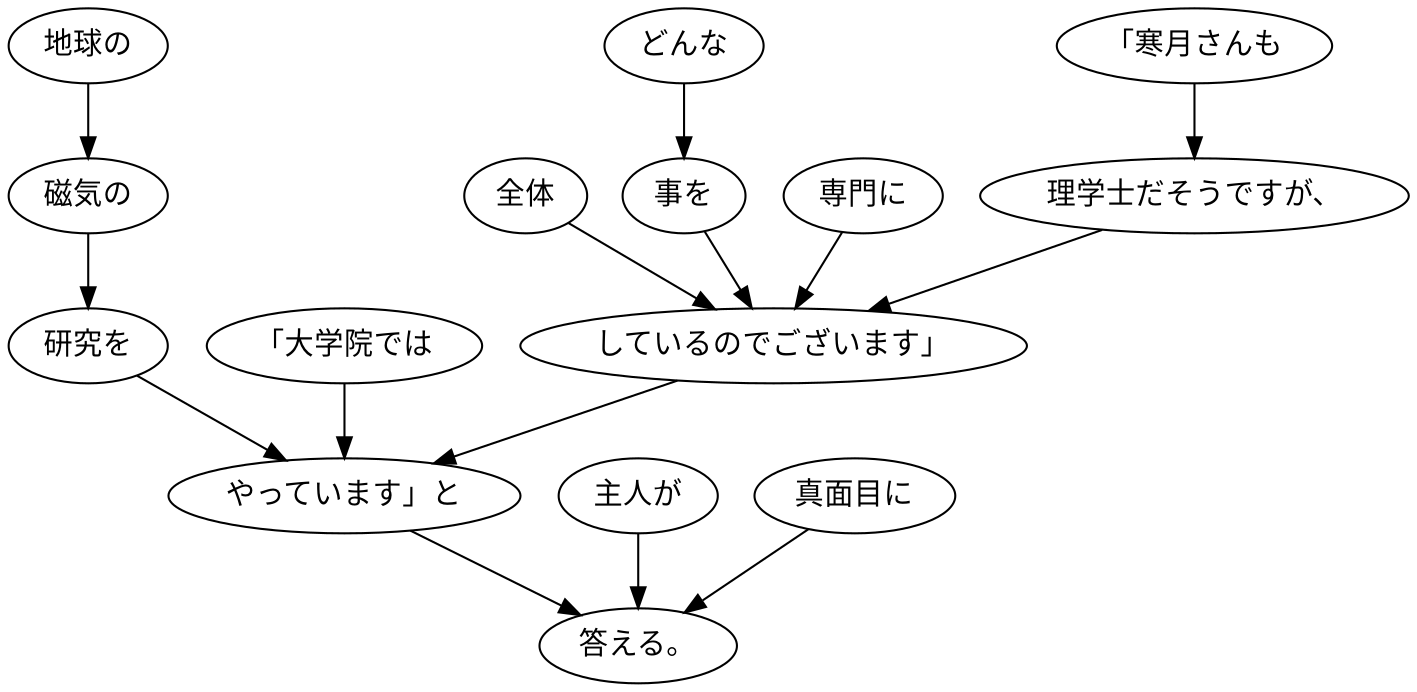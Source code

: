 digraph graph1668 {
	node0 [label="「寒月さんも"];
	node1 [label="理学士だそうですが、"];
	node2 [label="全体"];
	node3 [label="どんな"];
	node4 [label="事を"];
	node5 [label="専門に"];
	node6 [label="しているのでございます」"];
	node7 [label="「大学院では"];
	node8 [label="地球の"];
	node9 [label="磁気の"];
	node10 [label="研究を"];
	node11 [label="やっています」と"];
	node12 [label="主人が"];
	node13 [label="真面目に"];
	node14 [label="答える。"];
	node0 -> node1;
	node1 -> node6;
	node2 -> node6;
	node3 -> node4;
	node4 -> node6;
	node5 -> node6;
	node6 -> node11;
	node7 -> node11;
	node8 -> node9;
	node9 -> node10;
	node10 -> node11;
	node11 -> node14;
	node12 -> node14;
	node13 -> node14;
}
